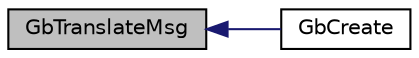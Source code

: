 digraph "GbTranslateMsg"
{
  edge [fontname="Helvetica",fontsize="10",labelfontname="Helvetica",labelfontsize="10"];
  node [fontname="Helvetica",fontsize="10",shape=record];
  rankdir="LR";
  Node1 [label="GbTranslateMsg",height=0.2,width=0.4,color="black", fillcolor="grey75", style="filled", fontcolor="black"];
  Node1 -> Node2 [dir="back",color="midnightblue",fontsize="10",style="solid",fontname="Helvetica"];
  Node2 [label="GbCreate",height=0.2,width=0.4,color="black", fillcolor="white", style="filled",URL="$_group_box_8h.html#a7220ab2de823b032295d018d3de04915"];
}
